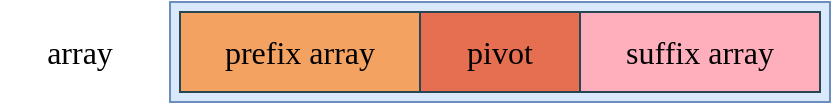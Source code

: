 <mxfile version="24.2.5" type="device">
  <diagram name="Page-1" id="cpR7Uiuj6JGgDZRK3nZQ">
    <mxGraphModel dx="1420" dy="821" grid="1" gridSize="10" guides="1" tooltips="1" connect="1" arrows="1" fold="1" page="1" pageScale="1" pageWidth="850" pageHeight="1100" math="0" shadow="0">
      <root>
        <mxCell id="0" />
        <mxCell id="1" parent="0" />
        <mxCell id="Gtus4ez2M3fmFzYV_7C6-1" value="" style="rounded=0;whiteSpace=wrap;html=1;shadow=0;strokeColor=#6c8ebf;strokeWidth=1;fontFamily=Ubuntu;fontSize=16;fontStyle=0;fillColor=#dae8fc;" vertex="1" parent="1">
          <mxGeometry x="195" y="235" width="330" height="50" as="geometry" />
        </mxCell>
        <mxCell id="Gtus4ez2M3fmFzYV_7C6-2" value="pivot" style="rounded=0;whiteSpace=wrap;html=1;shadow=0;strokeColor=#264653;strokeWidth=1;fontFamily=Ubuntu;fontSize=16;fontStyle=0;fillColor=#e76f51;" vertex="1" parent="1">
          <mxGeometry x="320" y="240" width="80" height="40" as="geometry" />
        </mxCell>
        <mxCell id="Gtus4ez2M3fmFzYV_7C6-3" value="prefix array" style="rounded=0;whiteSpace=wrap;html=1;shadow=0;strokeColor=#264653;strokeWidth=1;fontFamily=Ubuntu;fontSize=16;fontStyle=0;fillColor=#f4a261;" vertex="1" parent="1">
          <mxGeometry x="200" y="240" width="120" height="40" as="geometry" />
        </mxCell>
        <mxCell id="Gtus4ez2M3fmFzYV_7C6-5" value="suffix array" style="rounded=0;whiteSpace=wrap;html=1;shadow=0;strokeColor=#264653;strokeWidth=1;fontFamily=Ubuntu;fontSize=16;fontStyle=0;fillColor=#FFAEBC;" vertex="1" parent="1">
          <mxGeometry x="400" y="240" width="120" height="40" as="geometry" />
        </mxCell>
        <mxCell id="Gtus4ez2M3fmFzYV_7C6-7" value="array" style="text;html=1;align=center;verticalAlign=middle;whiteSpace=wrap;rounded=0;fontFamily=Ubuntu;fontSize=16;fontStyle=0;" vertex="1" parent="1">
          <mxGeometry x="110" y="240" width="80" height="40" as="geometry" />
        </mxCell>
      </root>
    </mxGraphModel>
  </diagram>
</mxfile>
